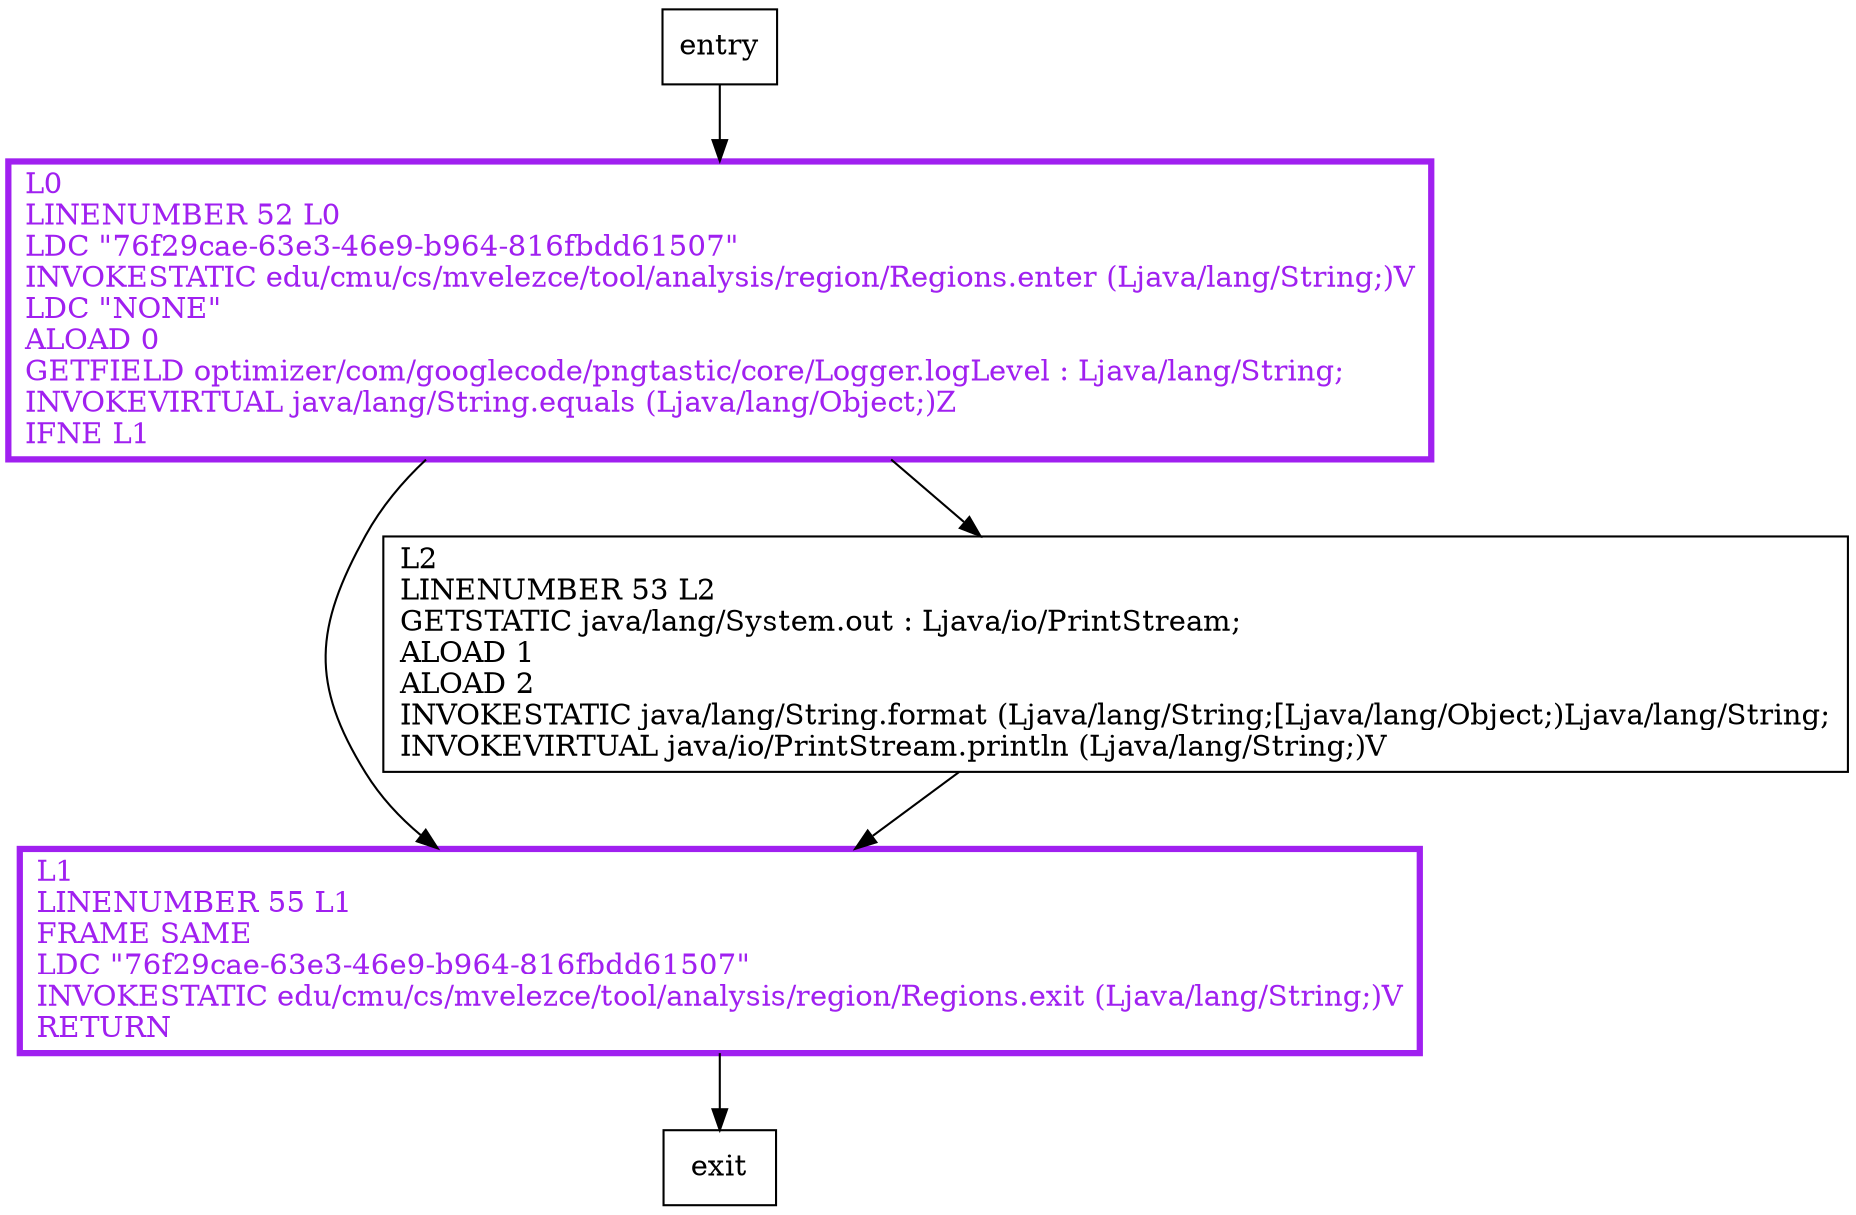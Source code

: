 digraph error {
node [shape=record];
1368664013 [label="L1\lLINENUMBER 55 L1\lFRAME SAME\lLDC \"76f29cae-63e3-46e9-b964-816fbdd61507\"\lINVOKESTATIC edu/cmu/cs/mvelezce/tool/analysis/region/Regions.exit (Ljava/lang/String;)V\lRETURN\l"];
552744172 [label="L0\lLINENUMBER 52 L0\lLDC \"76f29cae-63e3-46e9-b964-816fbdd61507\"\lINVOKESTATIC edu/cmu/cs/mvelezce/tool/analysis/region/Regions.enter (Ljava/lang/String;)V\lLDC \"NONE\"\lALOAD 0\lGETFIELD optimizer/com/googlecode/pngtastic/core/Logger.logLevel : Ljava/lang/String;\lINVOKEVIRTUAL java/lang/String.equals (Ljava/lang/Object;)Z\lIFNE L1\l"];
65056572 [label="L2\lLINENUMBER 53 L2\lGETSTATIC java/lang/System.out : Ljava/io/PrintStream;\lALOAD 1\lALOAD 2\lINVOKESTATIC java/lang/String.format (Ljava/lang/String;[Ljava/lang/Object;)Ljava/lang/String;\lINVOKEVIRTUAL java/io/PrintStream.println (Ljava/lang/String;)V\l"];
entry;
exit;
entry -> 552744172;
1368664013 -> exit;
552744172 -> 1368664013;
552744172 -> 65056572;
65056572 -> 1368664013;
1368664013[fontcolor="purple", penwidth=3, color="purple"];
552744172[fontcolor="purple", penwidth=3, color="purple"];
}
